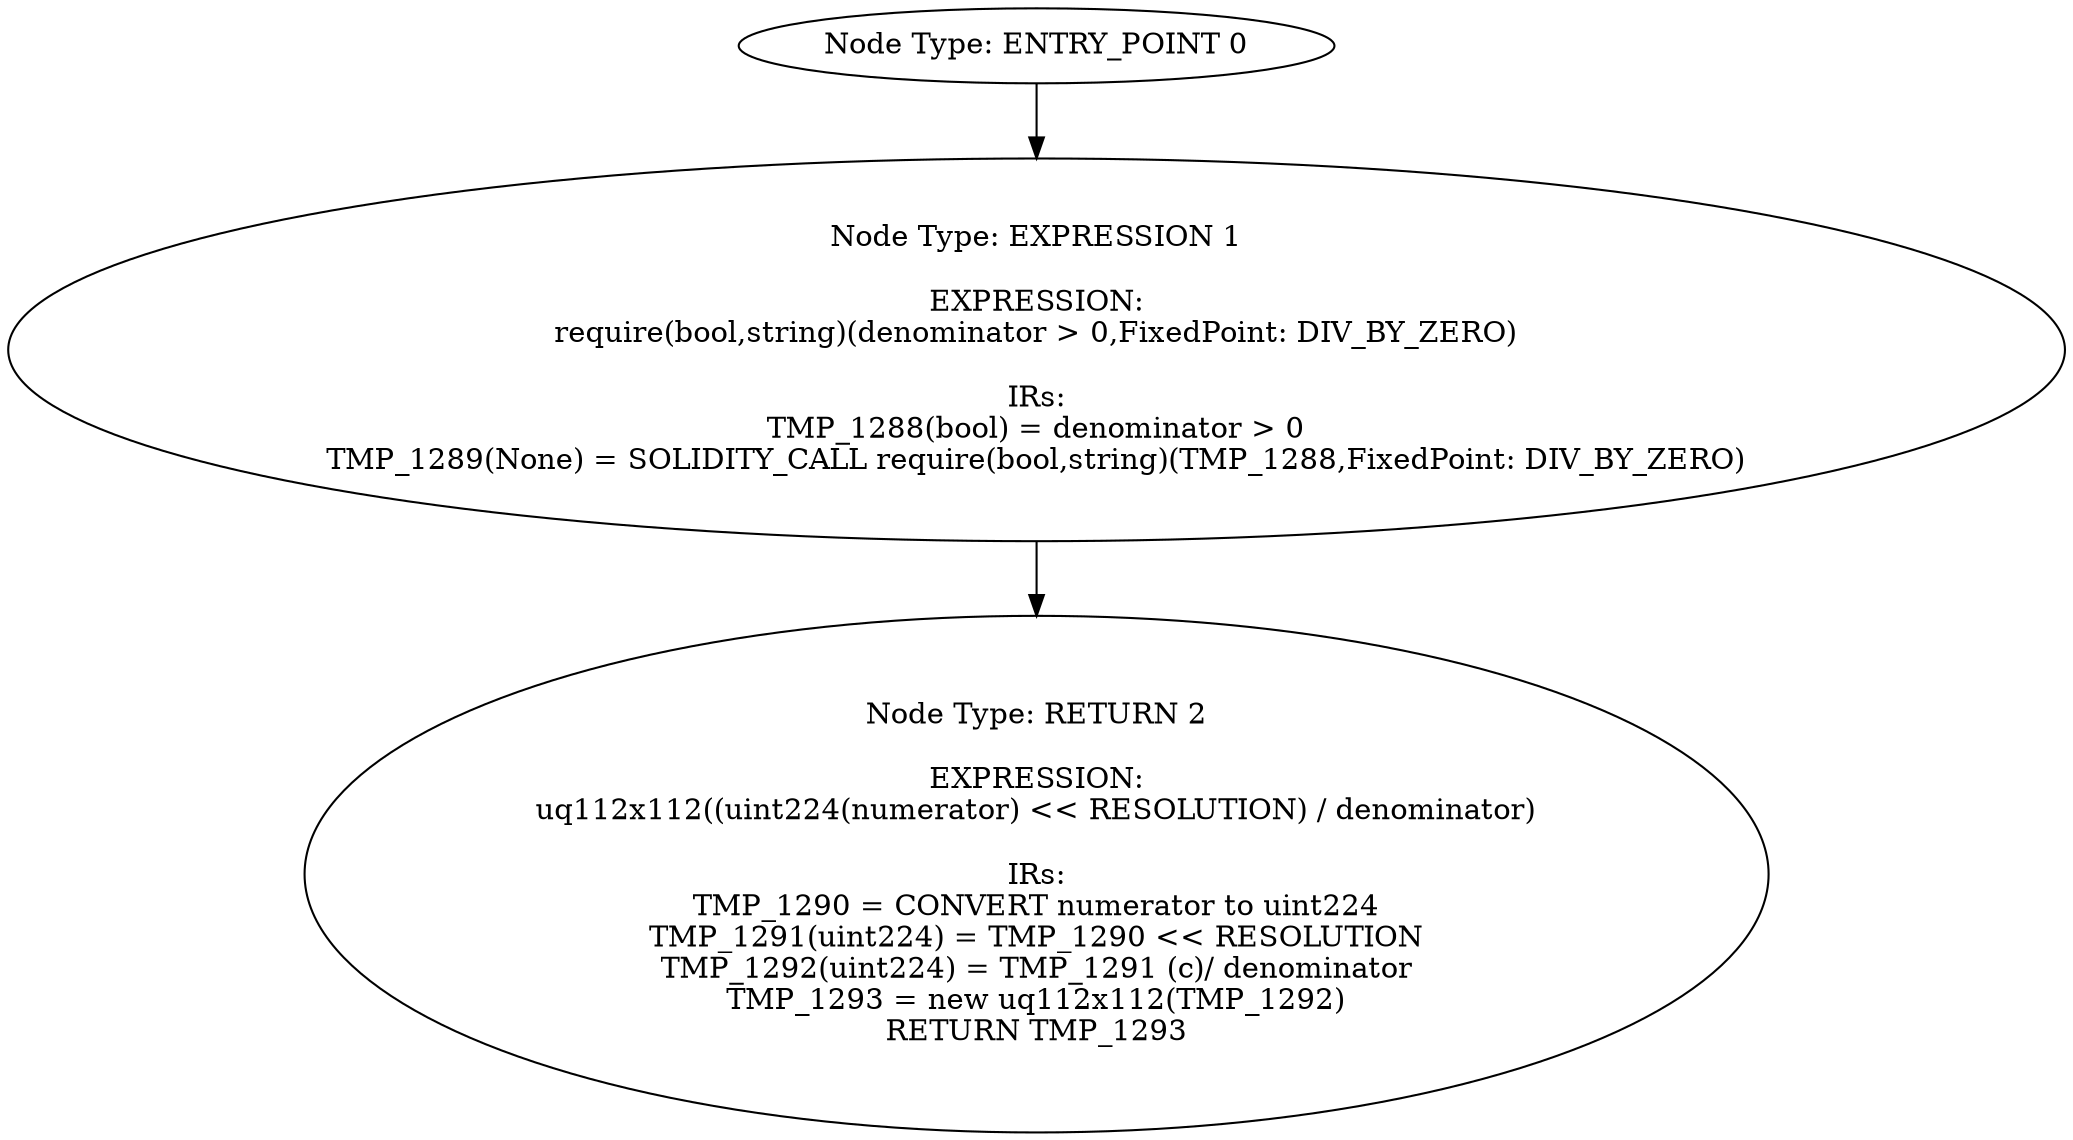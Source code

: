 digraph{
0[label="Node Type: ENTRY_POINT 0
"];
0->1;
1[label="Node Type: EXPRESSION 1

EXPRESSION:
require(bool,string)(denominator > 0,FixedPoint: DIV_BY_ZERO)

IRs:
TMP_1288(bool) = denominator > 0
TMP_1289(None) = SOLIDITY_CALL require(bool,string)(TMP_1288,FixedPoint: DIV_BY_ZERO)"];
1->2;
2[label="Node Type: RETURN 2

EXPRESSION:
uq112x112((uint224(numerator) << RESOLUTION) / denominator)

IRs:
TMP_1290 = CONVERT numerator to uint224
TMP_1291(uint224) = TMP_1290 << RESOLUTION
TMP_1292(uint224) = TMP_1291 (c)/ denominator
TMP_1293 = new uq112x112(TMP_1292)
RETURN TMP_1293"];
}
